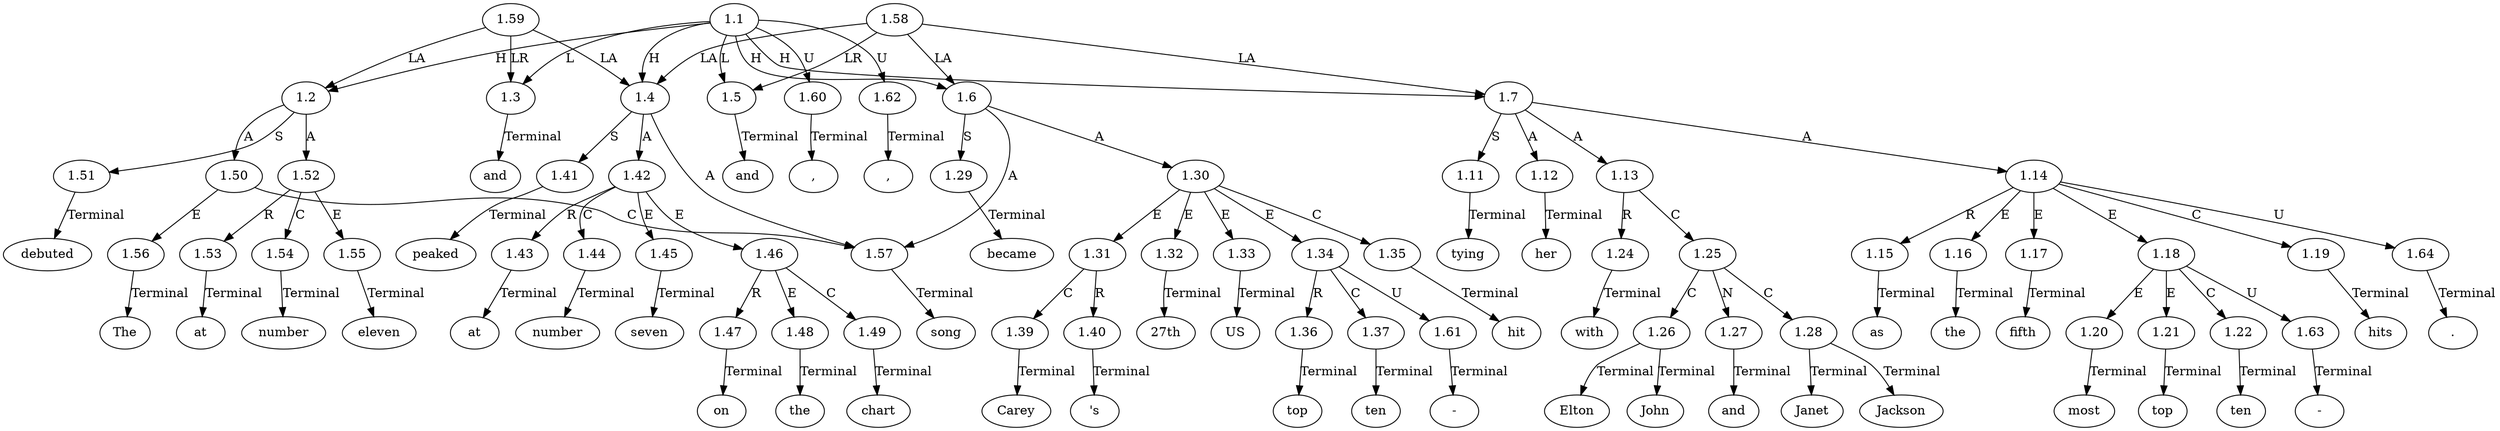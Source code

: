 // Graph
digraph {
	0.1 [label=The ordering=out]
	0.10 [label=number ordering=out]
	0.11 [label=seven ordering=out]
	0.12 [label=on ordering=out]
	0.13 [label=the ordering=out]
	0.14 [label=chart ordering=out]
	0.15 [label="," ordering=out]
	0.16 [label=and ordering=out]
	0.17 [label=became ordering=out]
	0.18 [label=Carey ordering=out]
	0.19 [label="'s" ordering=out]
	0.2 [label=song ordering=out]
	0.20 [label="27th" ordering=out]
	0.21 [label=US ordering=out]
	0.22 [label=top ordering=out]
	0.23 [label="-" ordering=out]
	0.24 [label=ten ordering=out]
	0.25 [label=hit ordering=out]
	0.26 [label="," ordering=out]
	0.27 [label=tying ordering=out]
	0.28 [label=her ordering=out]
	0.29 [label=with ordering=out]
	0.3 [label=debuted ordering=out]
	0.30 [label=Elton ordering=out]
	0.31 [label=John ordering=out]
	0.32 [label=and ordering=out]
	0.33 [label=Janet ordering=out]
	0.34 [label=Jackson ordering=out]
	0.35 [label=as ordering=out]
	0.36 [label=the ordering=out]
	0.37 [label=fifth ordering=out]
	0.38 [label=most ordering=out]
	0.39 [label=top ordering=out]
	0.4 [label=at ordering=out]
	0.40 [label="-" ordering=out]
	0.41 [label=ten ordering=out]
	0.42 [label=hits ordering=out]
	0.43 [label="." ordering=out]
	0.5 [label=number ordering=out]
	0.6 [label=eleven ordering=out]
	0.7 [label=and ordering=out]
	0.8 [label=peaked ordering=out]
	0.9 [label=at ordering=out]
	1.1 [label=1.1 ordering=out]
	1.2 [label=1.2 ordering=out]
	1.3 [label=1.3 ordering=out]
	1.4 [label=1.4 ordering=out]
	1.5 [label=1.5 ordering=out]
	1.6 [label=1.6 ordering=out]
	1.7 [label=1.7 ordering=out]
	1.11 [label=1.11 ordering=out]
	1.12 [label=1.12 ordering=out]
	1.13 [label=1.13 ordering=out]
	1.14 [label=1.14 ordering=out]
	1.15 [label=1.15 ordering=out]
	1.16 [label=1.16 ordering=out]
	1.17 [label=1.17 ordering=out]
	1.18 [label=1.18 ordering=out]
	1.19 [label=1.19 ordering=out]
	1.20 [label=1.20 ordering=out]
	1.21 [label=1.21 ordering=out]
	1.22 [label=1.22 ordering=out]
	1.24 [label=1.24 ordering=out]
	1.25 [label=1.25 ordering=out]
	1.26 [label=1.26 ordering=out]
	1.27 [label=1.27 ordering=out]
	1.28 [label=1.28 ordering=out]
	1.29 [label=1.29 ordering=out]
	1.30 [label=1.30 ordering=out]
	1.31 [label=1.31 ordering=out]
	1.32 [label=1.32 ordering=out]
	1.33 [label=1.33 ordering=out]
	1.34 [label=1.34 ordering=out]
	1.35 [label=1.35 ordering=out]
	1.36 [label=1.36 ordering=out]
	1.37 [label=1.37 ordering=out]
	1.39 [label=1.39 ordering=out]
	1.40 [label=1.40 ordering=out]
	1.41 [label=1.41 ordering=out]
	1.42 [label=1.42 ordering=out]
	1.43 [label=1.43 ordering=out]
	1.44 [label=1.44 ordering=out]
	1.45 [label=1.45 ordering=out]
	1.46 [label=1.46 ordering=out]
	1.47 [label=1.47 ordering=out]
	1.48 [label=1.48 ordering=out]
	1.49 [label=1.49 ordering=out]
	1.50 [label=1.50 ordering=out]
	1.51 [label=1.51 ordering=out]
	1.52 [label=1.52 ordering=out]
	1.53 [label=1.53 ordering=out]
	1.54 [label=1.54 ordering=out]
	1.55 [label=1.55 ordering=out]
	1.56 [label=1.56 ordering=out]
	1.57 [label=1.57 ordering=out]
	1.58 [label=1.58 ordering=out]
	1.59 [label=1.59 ordering=out]
	1.60 [label=1.60 ordering=out]
	1.61 [label=1.61 ordering=out]
	1.62 [label=1.62 ordering=out]
	1.63 [label=1.63 ordering=out]
	1.64 [label=1.64 ordering=out]
	1.1 -> 1.2 [label=H ordering=out]
	1.1 -> 1.3 [label=L ordering=out]
	1.1 -> 1.4 [label=H ordering=out]
	1.1 -> 1.5 [label=L ordering=out]
	1.1 -> 1.6 [label=H ordering=out]
	1.1 -> 1.7 [label=H ordering=out]
	1.1 -> 1.60 [label=U ordering=out]
	1.1 -> 1.62 [label=U ordering=out]
	1.2 -> 1.50 [label=A ordering=out]
	1.2 -> 1.51 [label=S ordering=out]
	1.2 -> 1.52 [label=A ordering=out]
	1.3 -> 0.7 [label=Terminal ordering=out]
	1.4 -> 1.41 [label=S ordering=out]
	1.4 -> 1.42 [label=A ordering=out]
	1.4 -> 1.57 [label=A ordering=out]
	1.5 -> 0.16 [label=Terminal ordering=out]
	1.6 -> 1.29 [label=S ordering=out]
	1.6 -> 1.30 [label=A ordering=out]
	1.6 -> 1.57 [label=A ordering=out]
	1.7 -> 1.11 [label=S ordering=out]
	1.7 -> 1.12 [label=A ordering=out]
	1.7 -> 1.13 [label=A ordering=out]
	1.7 -> 1.14 [label=A ordering=out]
	1.11 -> 0.27 [label=Terminal ordering=out]
	1.12 -> 0.28 [label=Terminal ordering=out]
	1.13 -> 1.24 [label=R ordering=out]
	1.13 -> 1.25 [label=C ordering=out]
	1.14 -> 1.15 [label=R ordering=out]
	1.14 -> 1.16 [label=E ordering=out]
	1.14 -> 1.17 [label=E ordering=out]
	1.14 -> 1.18 [label=E ordering=out]
	1.14 -> 1.19 [label=C ordering=out]
	1.14 -> 1.64 [label=U ordering=out]
	1.15 -> 0.35 [label=Terminal ordering=out]
	1.16 -> 0.36 [label=Terminal ordering=out]
	1.17 -> 0.37 [label=Terminal ordering=out]
	1.18 -> 1.20 [label=E ordering=out]
	1.18 -> 1.21 [label=E ordering=out]
	1.18 -> 1.22 [label=C ordering=out]
	1.18 -> 1.63 [label=U ordering=out]
	1.19 -> 0.42 [label=Terminal ordering=out]
	1.20 -> 0.38 [label=Terminal ordering=out]
	1.21 -> 0.39 [label=Terminal ordering=out]
	1.22 -> 0.41 [label=Terminal ordering=out]
	1.24 -> 0.29 [label=Terminal ordering=out]
	1.25 -> 1.26 [label=C ordering=out]
	1.25 -> 1.27 [label=N ordering=out]
	1.25 -> 1.28 [label=C ordering=out]
	1.26 -> 0.30 [label=Terminal ordering=out]
	1.26 -> 0.31 [label=Terminal ordering=out]
	1.27 -> 0.32 [label=Terminal ordering=out]
	1.28 -> 0.33 [label=Terminal ordering=out]
	1.28 -> 0.34 [label=Terminal ordering=out]
	1.29 -> 0.17 [label=Terminal ordering=out]
	1.30 -> 1.31 [label=E ordering=out]
	1.30 -> 1.32 [label=E ordering=out]
	1.30 -> 1.33 [label=E ordering=out]
	1.30 -> 1.34 [label=E ordering=out]
	1.30 -> 1.35 [label=C ordering=out]
	1.31 -> 1.39 [label=C ordering=out]
	1.31 -> 1.40 [label=R ordering=out]
	1.32 -> 0.20 [label=Terminal ordering=out]
	1.33 -> 0.21 [label=Terminal ordering=out]
	1.34 -> 1.36 [label=R ordering=out]
	1.34 -> 1.37 [label=C ordering=out]
	1.34 -> 1.61 [label=U ordering=out]
	1.35 -> 0.25 [label=Terminal ordering=out]
	1.36 -> 0.22 [label=Terminal ordering=out]
	1.37 -> 0.24 [label=Terminal ordering=out]
	1.39 -> 0.18 [label=Terminal ordering=out]
	1.40 -> 0.19 [label=Terminal ordering=out]
	1.41 -> 0.8 [label=Terminal ordering=out]
	1.42 -> 1.43 [label=R ordering=out]
	1.42 -> 1.44 [label=C ordering=out]
	1.42 -> 1.45 [label=E ordering=out]
	1.42 -> 1.46 [label=E ordering=out]
	1.43 -> 0.9 [label=Terminal ordering=out]
	1.44 -> 0.10 [label=Terminal ordering=out]
	1.45 -> 0.11 [label=Terminal ordering=out]
	1.46 -> 1.47 [label=R ordering=out]
	1.46 -> 1.48 [label=E ordering=out]
	1.46 -> 1.49 [label=C ordering=out]
	1.47 -> 0.12 [label=Terminal ordering=out]
	1.48 -> 0.13 [label=Terminal ordering=out]
	1.49 -> 0.14 [label=Terminal ordering=out]
	1.50 -> 1.56 [label=E ordering=out]
	1.50 -> 1.57 [label=C ordering=out]
	1.51 -> 0.3 [label=Terminal ordering=out]
	1.52 -> 1.53 [label=R ordering=out]
	1.52 -> 1.54 [label=C ordering=out]
	1.52 -> 1.55 [label=E ordering=out]
	1.53 -> 0.4 [label=Terminal ordering=out]
	1.54 -> 0.5 [label=Terminal ordering=out]
	1.55 -> 0.6 [label=Terminal ordering=out]
	1.56 -> 0.1 [label=Terminal ordering=out]
	1.57 -> 0.2 [label=Terminal ordering=out]
	1.58 -> 1.4 [label=LA ordering=out]
	1.58 -> 1.5 [label=LR ordering=out]
	1.58 -> 1.6 [label=LA ordering=out]
	1.58 -> 1.7 [label=LA ordering=out]
	1.59 -> 1.2 [label=LA ordering=out]
	1.59 -> 1.3 [label=LR ordering=out]
	1.59 -> 1.4 [label=LA ordering=out]
	1.60 -> 0.15 [label=Terminal ordering=out]
	1.61 -> 0.23 [label=Terminal ordering=out]
	1.62 -> 0.26 [label=Terminal ordering=out]
	1.63 -> 0.40 [label=Terminal ordering=out]
	1.64 -> 0.43 [label=Terminal ordering=out]
}
